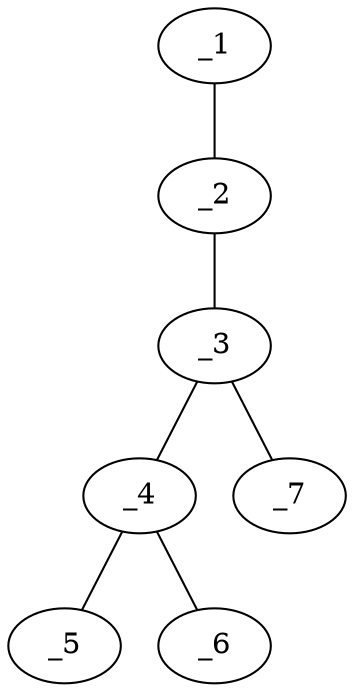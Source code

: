 graph molid647530 {
	_1	 [charge=0,
		chem=5,
		symbol="S  ",
		x=2,
		y="-0.25"];
	_2	 [charge=0,
		chem=1,
		symbol="C  ",
		x="2.866",
		y="0.25"];
	_1 -- _2	 [valence=1];
	_3	 [charge=0,
		chem=1,
		symbol="C  ",
		x="3.7321",
		y="-0.25"];
	_2 -- _3	 [valence=1];
	_4	 [charge=0,
		chem=1,
		symbol="C  ",
		x="4.5981",
		y="0.25"];
	_3 -- _4	 [valence=1];
	_7	 [charge=0,
		chem=4,
		symbol="N  ",
		x="3.7321",
		y="-1.25"];
	_3 -- _7	 [valence=1];
	_5	 [charge=0,
		chem=2,
		symbol="O  ",
		x="5.4641",
		y="-0.25"];
	_4 -- _5	 [valence=2];
	_6	 [charge=0,
		chem=2,
		symbol="O  ",
		x="4.5981",
		y="1.25"];
	_4 -- _6	 [valence=1];
}
